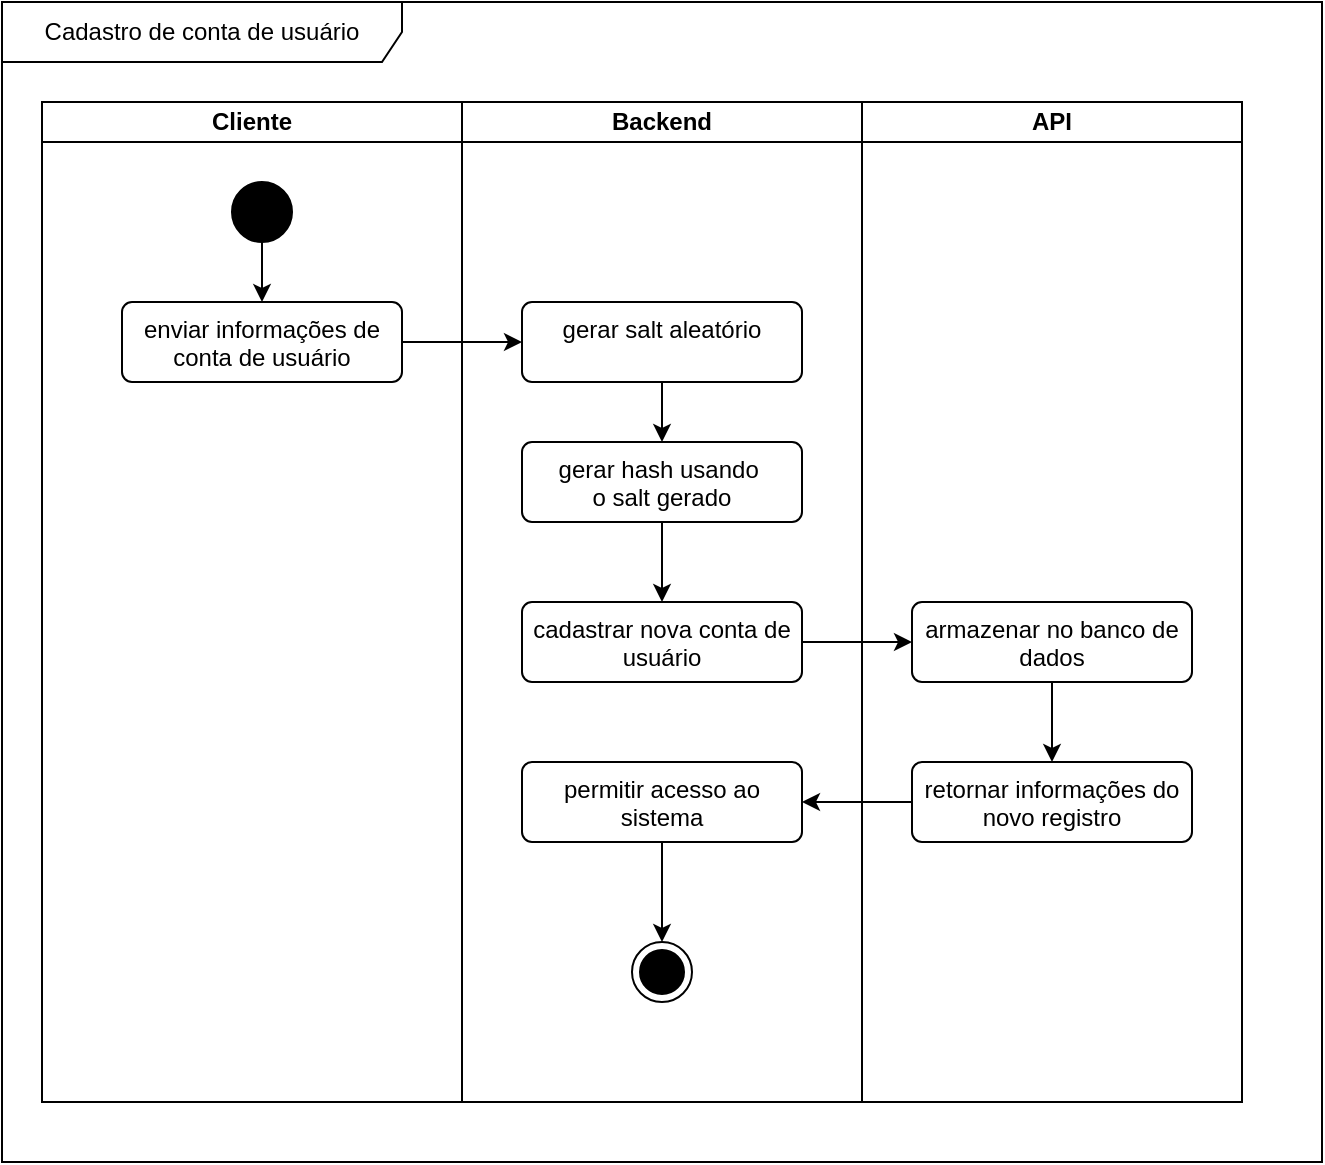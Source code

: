 <mxfile version="28.0.6" pages="2">
  <diagram name="Cadastro de conta de usuário" id="cZZNo1MIoOM2eXcmTVUO">
    <mxGraphModel dx="2042" dy="757" grid="1" gridSize="10" guides="1" tooltips="1" connect="1" arrows="1" fold="1" page="1" pageScale="1" pageWidth="827" pageHeight="1169" math="0" shadow="0">
      <root>
        <mxCell id="0" />
        <mxCell id="1" parent="0" />
        <mxCell id="ozKWasDPuvRTRIA99ivV-1" value="Cliente" style="swimlane;startSize=20;whiteSpace=wrap;html=1;" vertex="1" parent="1">
          <mxGeometry x="-10" y="100" width="210" height="500" as="geometry" />
        </mxCell>
        <mxCell id="ozKWasDPuvRTRIA99ivV-23" style="edgeStyle=orthogonalEdgeStyle;rounded=0;orthogonalLoop=1;jettySize=auto;html=1;exitX=0.5;exitY=1;exitDx=0;exitDy=0;" edge="1" parent="ozKWasDPuvRTRIA99ivV-1" source="ozKWasDPuvRTRIA99ivV-7" target="ozKWasDPuvRTRIA99ivV-8">
          <mxGeometry relative="1" as="geometry" />
        </mxCell>
        <mxCell id="ozKWasDPuvRTRIA99ivV-7" value="" style="ellipse;fillColor=strokeColor;html=1;" vertex="1" parent="ozKWasDPuvRTRIA99ivV-1">
          <mxGeometry x="95" y="40" width="30" height="30" as="geometry" />
        </mxCell>
        <mxCell id="ozKWasDPuvRTRIA99ivV-8" value="enviar informações de conta de usuário" style="html=1;align=center;verticalAlign=top;rounded=1;absoluteArcSize=1;arcSize=10;dashed=0;whiteSpace=wrap;" vertex="1" parent="ozKWasDPuvRTRIA99ivV-1">
          <mxGeometry x="40" y="100" width="140" height="40" as="geometry" />
        </mxCell>
        <mxCell id="ozKWasDPuvRTRIA99ivV-3" value="Backend" style="swimlane;startSize=20;whiteSpace=wrap;html=1;" vertex="1" parent="1">
          <mxGeometry x="200" y="100" width="200" height="500" as="geometry" />
        </mxCell>
        <mxCell id="ozKWasDPuvRTRIA99ivV-18" style="edgeStyle=orthogonalEdgeStyle;rounded=0;orthogonalLoop=1;jettySize=auto;html=1;exitX=0.5;exitY=1;exitDx=0;exitDy=0;" edge="1" parent="ozKWasDPuvRTRIA99ivV-3" source="ozKWasDPuvRTRIA99ivV-13" target="ozKWasDPuvRTRIA99ivV-14">
          <mxGeometry relative="1" as="geometry" />
        </mxCell>
        <mxCell id="ozKWasDPuvRTRIA99ivV-13" value="gerar salt aleatório" style="html=1;align=center;verticalAlign=top;rounded=1;absoluteArcSize=1;arcSize=10;dashed=0;whiteSpace=wrap;" vertex="1" parent="ozKWasDPuvRTRIA99ivV-3">
          <mxGeometry x="30" y="100" width="140" height="40" as="geometry" />
        </mxCell>
        <mxCell id="ozKWasDPuvRTRIA99ivV-19" style="edgeStyle=orthogonalEdgeStyle;rounded=0;orthogonalLoop=1;jettySize=auto;html=1;exitX=0.5;exitY=1;exitDx=0;exitDy=0;" edge="1" parent="ozKWasDPuvRTRIA99ivV-3" source="ozKWasDPuvRTRIA99ivV-14" target="ozKWasDPuvRTRIA99ivV-15">
          <mxGeometry relative="1" as="geometry" />
        </mxCell>
        <mxCell id="ozKWasDPuvRTRIA99ivV-14" value="gerar hash usando&amp;nbsp;&lt;div&gt;o salt gerado&lt;/div&gt;" style="html=1;align=center;verticalAlign=top;rounded=1;absoluteArcSize=1;arcSize=10;dashed=0;whiteSpace=wrap;" vertex="1" parent="ozKWasDPuvRTRIA99ivV-3">
          <mxGeometry x="30" y="170" width="140" height="40" as="geometry" />
        </mxCell>
        <mxCell id="ozKWasDPuvRTRIA99ivV-15" value="cadastrar nova conta de usuário" style="html=1;align=center;verticalAlign=top;rounded=1;absoluteArcSize=1;arcSize=10;dashed=0;whiteSpace=wrap;" vertex="1" parent="ozKWasDPuvRTRIA99ivV-3">
          <mxGeometry x="30" y="250" width="140" height="40" as="geometry" />
        </mxCell>
        <mxCell id="ozKWasDPuvRTRIA99ivV-27" value="" style="edgeStyle=orthogonalEdgeStyle;rounded=0;orthogonalLoop=1;jettySize=auto;html=1;" edge="1" parent="ozKWasDPuvRTRIA99ivV-3" source="ozKWasDPuvRTRIA99ivV-24" target="ozKWasDPuvRTRIA99ivV-26">
          <mxGeometry relative="1" as="geometry" />
        </mxCell>
        <mxCell id="ozKWasDPuvRTRIA99ivV-24" value="permitir acesso ao sistema" style="html=1;align=center;verticalAlign=top;rounded=1;absoluteArcSize=1;arcSize=10;dashed=0;whiteSpace=wrap;" vertex="1" parent="ozKWasDPuvRTRIA99ivV-3">
          <mxGeometry x="30" y="330" width="140" height="40" as="geometry" />
        </mxCell>
        <mxCell id="ozKWasDPuvRTRIA99ivV-26" value="" style="ellipse;html=1;shape=endState;fillColor=strokeColor;" vertex="1" parent="ozKWasDPuvRTRIA99ivV-3">
          <mxGeometry x="85" y="420" width="30" height="30" as="geometry" />
        </mxCell>
        <mxCell id="ozKWasDPuvRTRIA99ivV-5" value="API" style="swimlane;startSize=20;whiteSpace=wrap;html=1;" vertex="1" parent="1">
          <mxGeometry x="400" y="100" width="190" height="500" as="geometry" />
        </mxCell>
        <mxCell id="ozKWasDPuvRTRIA99ivV-22" value="" style="edgeStyle=orthogonalEdgeStyle;rounded=0;orthogonalLoop=1;jettySize=auto;html=1;" edge="1" parent="ozKWasDPuvRTRIA99ivV-5" source="ozKWasDPuvRTRIA99ivV-16" target="ozKWasDPuvRTRIA99ivV-21">
          <mxGeometry relative="1" as="geometry" />
        </mxCell>
        <mxCell id="ozKWasDPuvRTRIA99ivV-16" value="armazenar no banco de dados" style="html=1;align=center;verticalAlign=top;rounded=1;absoluteArcSize=1;arcSize=10;dashed=0;whiteSpace=wrap;" vertex="1" parent="ozKWasDPuvRTRIA99ivV-5">
          <mxGeometry x="25" y="250" width="140" height="40" as="geometry" />
        </mxCell>
        <mxCell id="ozKWasDPuvRTRIA99ivV-21" value="retornar informações do novo registro" style="html=1;align=center;verticalAlign=top;rounded=1;absoluteArcSize=1;arcSize=10;dashed=0;whiteSpace=wrap;" vertex="1" parent="ozKWasDPuvRTRIA99ivV-5">
          <mxGeometry x="25" y="330" width="140" height="40" as="geometry" />
        </mxCell>
        <mxCell id="ozKWasDPuvRTRIA99ivV-17" style="edgeStyle=orthogonalEdgeStyle;rounded=0;orthogonalLoop=1;jettySize=auto;html=1;exitX=1;exitY=0.5;exitDx=0;exitDy=0;" edge="1" parent="1" source="ozKWasDPuvRTRIA99ivV-8" target="ozKWasDPuvRTRIA99ivV-13">
          <mxGeometry relative="1" as="geometry" />
        </mxCell>
        <mxCell id="ozKWasDPuvRTRIA99ivV-20" style="edgeStyle=orthogonalEdgeStyle;rounded=0;orthogonalLoop=1;jettySize=auto;html=1;exitX=1;exitY=0.5;exitDx=0;exitDy=0;" edge="1" parent="1" source="ozKWasDPuvRTRIA99ivV-15" target="ozKWasDPuvRTRIA99ivV-16">
          <mxGeometry relative="1" as="geometry" />
        </mxCell>
        <mxCell id="ozKWasDPuvRTRIA99ivV-25" style="edgeStyle=orthogonalEdgeStyle;rounded=0;orthogonalLoop=1;jettySize=auto;html=1;exitX=0;exitY=0.5;exitDx=0;exitDy=0;" edge="1" parent="1" source="ozKWasDPuvRTRIA99ivV-21" target="ozKWasDPuvRTRIA99ivV-24">
          <mxGeometry relative="1" as="geometry" />
        </mxCell>
        <mxCell id="ozKWasDPuvRTRIA99ivV-28" value="Cadastro de conta de usuário" style="shape=umlFrame;whiteSpace=wrap;html=1;pointerEvents=0;recursiveResize=0;container=1;collapsible=0;width=200;height=30;" vertex="1" parent="1">
          <mxGeometry x="-30" y="50" width="660" height="580" as="geometry" />
        </mxCell>
      </root>
    </mxGraphModel>
  </diagram>
  <diagram name="Copy of Cadastro de conta de usuário" id="SjVKGPmCS8utw5FRIaa0">
    <mxGraphModel dx="1854" dy="797" grid="1" gridSize="10" guides="1" tooltips="1" connect="1" arrows="1" fold="1" page="1" pageScale="1" pageWidth="827" pageHeight="1169" math="0" shadow="0">
      <root>
        <mxCell id="NsYtVN0uM_aZ8hlB4DjH-0" />
        <mxCell id="NsYtVN0uM_aZ8hlB4DjH-1" parent="NsYtVN0uM_aZ8hlB4DjH-0" />
        <mxCell id="NsYtVN0uM_aZ8hlB4DjH-2" value="Cliente" style="swimlane;startSize=20;whiteSpace=wrap;html=1;" vertex="1" parent="NsYtVN0uM_aZ8hlB4DjH-1">
          <mxGeometry x="-10" y="100" width="210" height="610" as="geometry" />
        </mxCell>
        <mxCell id="NsYtVN0uM_aZ8hlB4DjH-3" style="edgeStyle=orthogonalEdgeStyle;rounded=0;orthogonalLoop=1;jettySize=auto;html=1;exitX=0.5;exitY=1;exitDx=0;exitDy=0;" edge="1" parent="NsYtVN0uM_aZ8hlB4DjH-2" source="NsYtVN0uM_aZ8hlB4DjH-4" target="NsYtVN0uM_aZ8hlB4DjH-5">
          <mxGeometry relative="1" as="geometry" />
        </mxCell>
        <mxCell id="NsYtVN0uM_aZ8hlB4DjH-4" value="" style="ellipse;fillColor=strokeColor;html=1;" vertex="1" parent="NsYtVN0uM_aZ8hlB4DjH-2">
          <mxGeometry x="95" y="40" width="30" height="30" as="geometry" />
        </mxCell>
        <mxCell id="NsYtVN0uM_aZ8hlB4DjH-5" value="enviar informações de conta de usuário" style="html=1;align=center;verticalAlign=top;rounded=1;absoluteArcSize=1;arcSize=10;dashed=0;whiteSpace=wrap;" vertex="1" parent="NsYtVN0uM_aZ8hlB4DjH-2">
          <mxGeometry x="40" y="100" width="140" height="40" as="geometry" />
        </mxCell>
        <mxCell id="NsYtVN0uM_aZ8hlB4DjH-6" value="Backend" style="swimlane;startSize=20;whiteSpace=wrap;html=1;" vertex="1" parent="NsYtVN0uM_aZ8hlB4DjH-1">
          <mxGeometry x="200" y="100" width="330" height="610" as="geometry" />
        </mxCell>
        <mxCell id="NsYtVN0uM_aZ8hlB4DjH-15" value="API" style="swimlane;startSize=20;whiteSpace=wrap;html=1;" vertex="1" parent="NsYtVN0uM_aZ8hlB4DjH-1">
          <mxGeometry x="530" y="100" width="190" height="610" as="geometry" />
        </mxCell>
        <mxCell id="NsYtVN0uM_aZ8hlB4DjH-19" style="edgeStyle=orthogonalEdgeStyle;rounded=0;orthogonalLoop=1;jettySize=auto;html=1;exitX=1;exitY=0.5;exitDx=0;exitDy=0;" edge="1" parent="NsYtVN0uM_aZ8hlB4DjH-1" source="NsYtVN0uM_aZ8hlB4DjH-5" target="NsYtVN0uM_aZ8hlB4DjH-8">
          <mxGeometry relative="1" as="geometry" />
        </mxCell>
        <mxCell id="NsYtVN0uM_aZ8hlB4DjH-22" value="Autenticação de conta de usuário" style="shape=umlFrame;whiteSpace=wrap;html=1;pointerEvents=0;recursiveResize=0;container=1;collapsible=0;width=200;height=30;" vertex="1" parent="NsYtVN0uM_aZ8hlB4DjH-1">
          <mxGeometry x="-30" y="50" width="770" height="690" as="geometry" />
        </mxCell>
        <mxCell id="vWoB-QgcXEhtbPOPWoaA-1" value="" style="edgeStyle=orthogonalEdgeStyle;rounded=0;orthogonalLoop=1;jettySize=auto;html=1;" edge="1" parent="NsYtVN0uM_aZ8hlB4DjH-22" source="NsYtVN0uM_aZ8hlB4DjH-8" target="vWoB-QgcXEhtbPOPWoaA-0">
          <mxGeometry relative="1" as="geometry" />
        </mxCell>
        <mxCell id="NsYtVN0uM_aZ8hlB4DjH-8" value="pesquisar por conta de usuário" style="html=1;align=center;verticalAlign=top;rounded=1;absoluteArcSize=1;arcSize=10;dashed=0;whiteSpace=wrap;" vertex="1" parent="NsYtVN0uM_aZ8hlB4DjH-22">
          <mxGeometry x="260" y="150" width="140" height="40" as="geometry" />
        </mxCell>
        <mxCell id="vWoB-QgcXEhtbPOPWoaA-4" style="edgeStyle=elbowEdgeStyle;rounded=0;orthogonalLoop=1;jettySize=auto;html=1;exitX=0.5;exitY=1;exitDx=0;exitDy=0;elbow=vertical;" edge="1" parent="NsYtVN0uM_aZ8hlB4DjH-22" source="vWoB-QgcXEhtbPOPWoaA-0" target="vWoB-QgcXEhtbPOPWoaA-2">
          <mxGeometry relative="1" as="geometry">
            <Array as="points">
              <mxPoint x="500" y="250" />
            </Array>
          </mxGeometry>
        </mxCell>
        <mxCell id="vWoB-QgcXEhtbPOPWoaA-0" value="retornar registro encontrado" style="html=1;align=center;verticalAlign=top;rounded=1;absoluteArcSize=1;arcSize=10;dashed=0;whiteSpace=wrap;" vertex="1" parent="NsYtVN0uM_aZ8hlB4DjH-22">
          <mxGeometry x="590" y="147.5" width="140" height="45" as="geometry" />
        </mxCell>
        <mxCell id="vWoB-QgcXEhtbPOPWoaA-6" value="" style="edgeStyle=orthogonalEdgeStyle;rounded=0;orthogonalLoop=1;jettySize=auto;html=1;" edge="1" parent="NsYtVN0uM_aZ8hlB4DjH-22" source="vWoB-QgcXEhtbPOPWoaA-2" target="vWoB-QgcXEhtbPOPWoaA-9">
          <mxGeometry relative="1" as="geometry">
            <mxPoint x="330" y="310" as="targetPoint" />
          </mxGeometry>
        </mxCell>
        <mxCell id="vWoB-QgcXEhtbPOPWoaA-2" value="gerar hash da senha recebida do cliente usando salt obtido&amp;nbsp;&lt;div&gt;da API&lt;/div&gt;" style="html=1;align=center;verticalAlign=top;rounded=1;absoluteArcSize=1;arcSize=10;dashed=0;whiteSpace=wrap;" vertex="1" parent="NsYtVN0uM_aZ8hlB4DjH-22">
          <mxGeometry x="260" y="210" width="200" height="60" as="geometry" />
        </mxCell>
        <mxCell id="NsYtVN0uM_aZ8hlB4DjH-14" value="" style="ellipse;html=1;shape=endState;fillColor=strokeColor;" vertex="1" parent="NsYtVN0uM_aZ8hlB4DjH-22">
          <mxGeometry x="315" y="600" width="30" height="30" as="geometry" />
        </mxCell>
        <mxCell id="vWoB-QgcXEhtbPOPWoaA-14" value="sim" style="edgeStyle=elbowEdgeStyle;rounded=0;orthogonalLoop=1;jettySize=auto;html=1;" edge="1" parent="NsYtVN0uM_aZ8hlB4DjH-22" source="vWoB-QgcXEhtbPOPWoaA-9" target="vWoB-QgcXEhtbPOPWoaA-13">
          <mxGeometry x="-0.6" y="20" relative="1" as="geometry">
            <Array as="points">
              <mxPoint x="330" y="440" />
            </Array>
            <mxPoint as="offset" />
          </mxGeometry>
        </mxCell>
        <mxCell id="vWoB-QgcXEhtbPOPWoaA-19" style="edgeStyle=orthogonalEdgeStyle;rounded=0;orthogonalLoop=1;jettySize=auto;html=1;exitX=1;exitY=0.5;exitDx=0;exitDy=0;" edge="1" parent="NsYtVN0uM_aZ8hlB4DjH-22" source="vWoB-QgcXEhtbPOPWoaA-9" target="vWoB-QgcXEhtbPOPWoaA-18">
          <mxGeometry relative="1" as="geometry" />
        </mxCell>
        <mxCell id="vWoB-QgcXEhtbPOPWoaA-20" value="não" style="edgeLabel;html=1;align=center;verticalAlign=middle;resizable=0;points=[];" vertex="1" connectable="0" parent="vWoB-QgcXEhtbPOPWoaA-19">
          <mxGeometry x="-0.823" y="2" relative="1" as="geometry">
            <mxPoint x="4" y="-13" as="offset" />
          </mxGeometry>
        </mxCell>
        <mxCell id="vWoB-QgcXEhtbPOPWoaA-9" value="hash gerado &#xa;== hash obtido da API&#xa;" style="rhombus;" vertex="1" parent="NsYtVN0uM_aZ8hlB4DjH-22">
          <mxGeometry x="245" y="320" width="170" height="90" as="geometry" />
        </mxCell>
        <mxCell id="vWoB-QgcXEhtbPOPWoaA-17" value="" style="edgeStyle=elbowEdgeStyle;rounded=0;orthogonalLoop=1;jettySize=auto;html=1;" edge="1" parent="NsYtVN0uM_aZ8hlB4DjH-22" source="vWoB-QgcXEhtbPOPWoaA-13" target="vWoB-QgcXEhtbPOPWoaA-15">
          <mxGeometry relative="1" as="geometry" />
        </mxCell>
        <mxCell id="vWoB-QgcXEhtbPOPWoaA-13" value="permitir acesso" style="html=1;align=center;verticalAlign=top;rounded=1;absoluteArcSize=1;arcSize=10;dashed=0;whiteSpace=wrap;" vertex="1" parent="NsYtVN0uM_aZ8hlB4DjH-22">
          <mxGeometry x="260" y="460" width="140" height="30" as="geometry" />
        </mxCell>
        <mxCell id="vWoB-QgcXEhtbPOPWoaA-15" value="" style="html=1;points=[];perimeter=orthogonalPerimeter;fillColor=strokeColor;rotation=90;" vertex="1" parent="NsYtVN0uM_aZ8hlB4DjH-22">
          <mxGeometry x="328.75" y="495" width="2.5" height="80" as="geometry" />
        </mxCell>
        <mxCell id="vWoB-QgcXEhtbPOPWoaA-16" value="" style="edgeStyle=elbowEdgeStyle;rounded=0;orthogonalLoop=1;jettySize=auto;html=1;exitX=0.386;exitY=0.492;exitDx=0;exitDy=0;exitPerimeter=0;elbow=vertical;" edge="1" parent="NsYtVN0uM_aZ8hlB4DjH-22" source="vWoB-QgcXEhtbPOPWoaA-15" target="NsYtVN0uM_aZ8hlB4DjH-14">
          <mxGeometry relative="1" as="geometry">
            <mxPoint x="370" y="560" as="sourcePoint" />
            <mxPoint x="370" y="610" as="targetPoint" />
          </mxGeometry>
        </mxCell>
        <mxCell id="vWoB-QgcXEhtbPOPWoaA-18" value="negar acesso" style="html=1;align=center;verticalAlign=top;rounded=1;absoluteArcSize=1;arcSize=10;dashed=0;whiteSpace=wrap;" vertex="1" parent="NsYtVN0uM_aZ8hlB4DjH-22">
          <mxGeometry x="410" y="460" width="140" height="30" as="geometry" />
        </mxCell>
        <mxCell id="vWoB-QgcXEhtbPOPWoaA-21" style="edgeStyle=elbowEdgeStyle;rounded=0;orthogonalLoop=1;jettySize=auto;html=1;exitX=0.5;exitY=1;exitDx=0;exitDy=0;elbow=vertical;" edge="1" parent="NsYtVN0uM_aZ8hlB4DjH-22" source="vWoB-QgcXEhtbPOPWoaA-18">
          <mxGeometry relative="1" as="geometry">
            <mxPoint x="370" y="535" as="targetPoint" />
            <Array as="points">
              <mxPoint x="430" y="535" />
            </Array>
          </mxGeometry>
        </mxCell>
      </root>
    </mxGraphModel>
  </diagram>
</mxfile>
